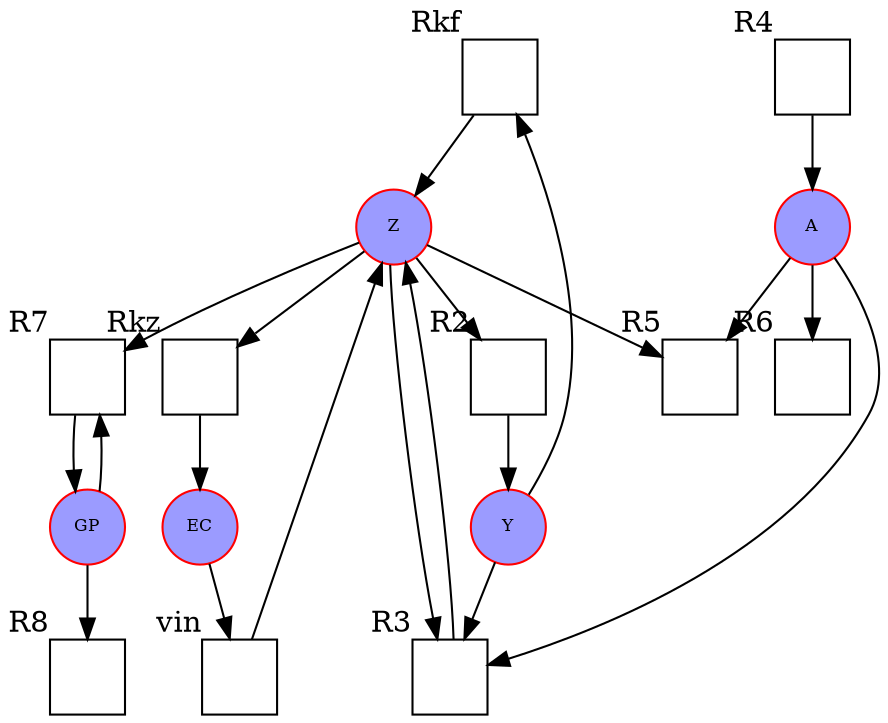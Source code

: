 strict digraph  {
"/intravesicular/Rkf" [type=reaction, shape=square, xlabel=Rkf, label=""];
"/intravesicular/R5" [type=reaction, shape=square, xlabel=R5, label=""];
"/intravesicular/R8" [type=reaction, shape=square, xlabel=R8, label=""];
"/intravesicular/vin" [type=reaction, shape=square, xlabel=vin, label=""];
"/cytosol/Z" [style=filled, fontsize=8, fillcolor="#0000ff64", color=red, type=species, shape=circle, label=Z];
"/intravesicular/R6" [type=reaction, shape=square, xlabel=R6, label=""];
"/intravesicular/Rkz" [type=reaction, shape=square, xlabel=Rkz, label=""];
"/intravesicular/R4" [type=reaction, shape=square, xlabel=R4, label=""];
"/cytosol/GP" [style=filled, fontsize=8, fillcolor="#0000ff64", color=red, type=species, shape=circle, label=GP];
"/intravesicular/R2" [type=reaction, shape=square, xlabel=R2, label=""];
"/intravesicular/R3" [type=reaction, shape=square, xlabel=R3, label=""];
"/intravesicular/R7" [type=reaction, shape=square, xlabel=R7, label=""];
"/extracellular/EC" [style=filled, fontsize=8, fillcolor="#0000ff64", color=red, type=species, shape=circle, label=EC];
"/cytosol/A" [style=filled, fontsize=8, fillcolor="#0000ff64", color=red, type=species, shape=circle, label=A];
"/intravesicular/Y" [style=filled, fontsize=8, fillcolor="#0000ff64", color=red, type=species, shape=circle, label=Y];
"/intravesicular/Rkf" -> "/cytosol/Z";
"/intravesicular/vin" -> "/cytosol/Z";
"/cytosol/Z" -> "/intravesicular/Rkz";
"/cytosol/Z" -> "/intravesicular/R5";
"/cytosol/Z" -> "/intravesicular/R2";
"/cytosol/Z" -> "/intravesicular/R3";
"/cytosol/Z" -> "/intravesicular/R7";
"/intravesicular/Rkz" -> "/extracellular/EC";
"/intravesicular/R4" -> "/cytosol/A";
"/cytosol/GP" -> "/intravesicular/R7";
"/cytosol/GP" -> "/intravesicular/R8";
"/intravesicular/R2" -> "/intravesicular/Y";
"/intravesicular/R3" -> "/cytosol/Z";
"/intravesicular/R7" -> "/cytosol/GP";
"/extracellular/EC" -> "/intravesicular/vin";
"/cytosol/A" -> "/intravesicular/R6";
"/cytosol/A" -> "/intravesicular/R5";
"/cytosol/A" -> "/intravesicular/R3";
"/intravesicular/Y" -> "/intravesicular/Rkf";
"/intravesicular/Y" -> "/intravesicular/R3";
}
